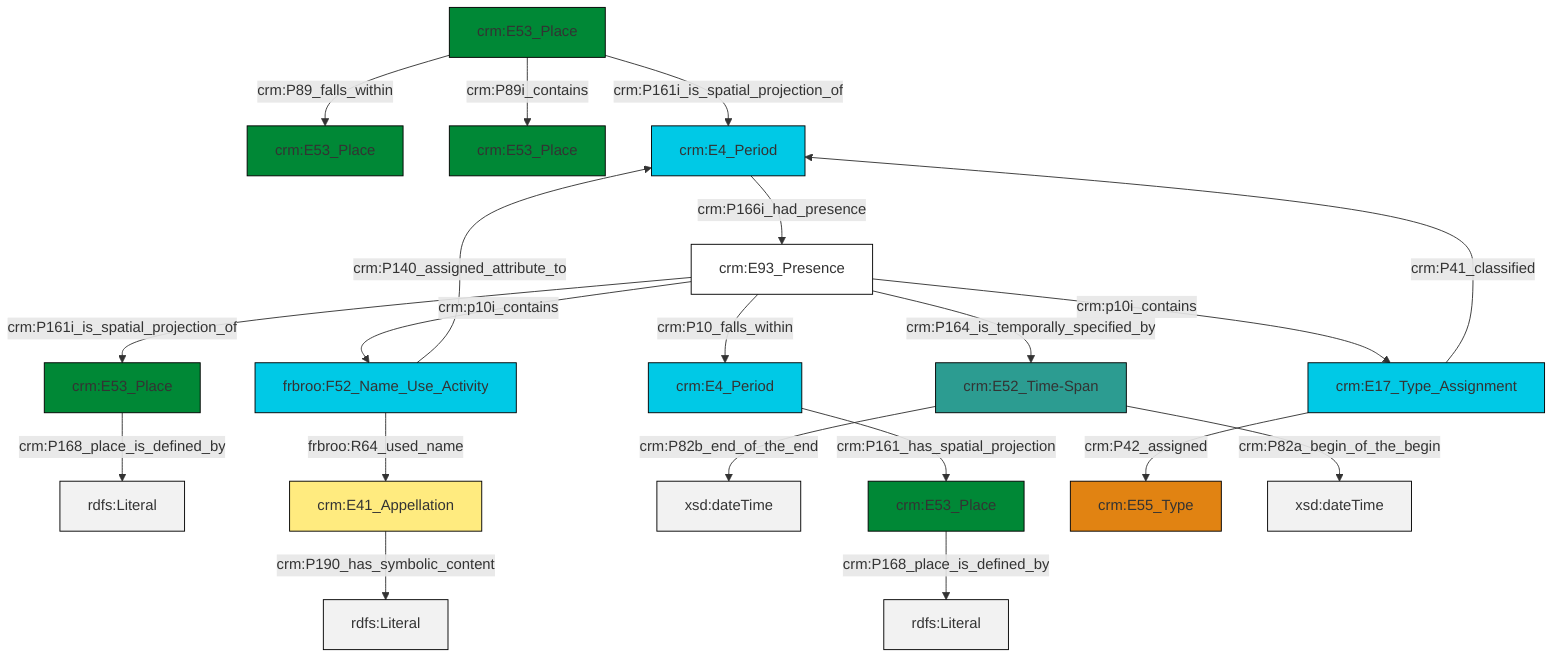 graph TD
classDef Literal fill:#f2f2f2,stroke:#000000;
classDef CRM_Entity fill:#FFFFFF,stroke:#000000;
classDef Temporal_Entity fill:#00C9E6, stroke:#000000;
classDef Type fill:#E18312, stroke:#000000;
classDef Time-Span fill:#2C9C91, stroke:#000000;
classDef Appellation fill:#FFEB7F, stroke:#000000;
classDef Place fill:#008836, stroke:#000000;
classDef Persistent_Item fill:#B266B2, stroke:#000000;
classDef Conceptual_Object fill:#FFD700, stroke:#000000;
classDef Physical_Thing fill:#D2B48C, stroke:#000000;
classDef Actor fill:#f58aad, stroke:#000000;
classDef PC_Classes fill:#4ce600, stroke:#000000;
classDef Multi fill:#cccccc,stroke:#000000;

0["crm:E53_Place"]:::Place -->|crm:P168_place_is_defined_by| 1[rdfs:Literal]:::Literal
2["crm:E53_Place"]:::Place -->|crm:P89_falls_within| 3["crm:E53_Place"]:::Place
2["crm:E53_Place"]:::Place -->|crm:P89i_contains| 4["crm:E53_Place"]:::Place
2["crm:E53_Place"]:::Place -->|crm:P161i_is_spatial_projection_of| 8["crm:E4_Period"]:::Temporal_Entity
9["crm:E52_Time-Span"]:::Time-Span -->|crm:P82b_end_of_the_end| 10[xsd:dateTime]:::Literal
13["crm:E53_Place"]:::Place -->|crm:P168_place_is_defined_by| 14[rdfs:Literal]:::Literal
15["crm:E17_Type_Assignment"]:::Temporal_Entity -->|crm:P41_classified| 8["crm:E4_Period"]:::Temporal_Entity
20["crm:E4_Period"]:::Temporal_Entity -->|crm:P161_has_spatial_projection| 13["crm:E53_Place"]:::Place
11["frbroo:F52_Name_Use_Activity"]:::Temporal_Entity -->|frbroo:R64_used_name| 6["crm:E41_Appellation"]:::Appellation
21["crm:E93_Presence"]:::CRM_Entity -->|crm:P164_is_temporally_specified_by| 9["crm:E52_Time-Span"]:::Time-Span
8["crm:E4_Period"]:::Temporal_Entity -->|crm:P166i_had_presence| 21["crm:E93_Presence"]:::CRM_Entity
6["crm:E41_Appellation"]:::Appellation -->|crm:P190_has_symbolic_content| 22[rdfs:Literal]:::Literal
11["frbroo:F52_Name_Use_Activity"]:::Temporal_Entity -->|crm:P140_assigned_attribute_to| 8["crm:E4_Period"]:::Temporal_Entity
21["crm:E93_Presence"]:::CRM_Entity -->|crm:p10i_contains| 11["frbroo:F52_Name_Use_Activity"]:::Temporal_Entity
9["crm:E52_Time-Span"]:::Time-Span -->|crm:P82a_begin_of_the_begin| 25[xsd:dateTime]:::Literal
21["crm:E93_Presence"]:::CRM_Entity -->|crm:p10i_contains| 15["crm:E17_Type_Assignment"]:::Temporal_Entity
21["crm:E93_Presence"]:::CRM_Entity -->|crm:P10_falls_within| 20["crm:E4_Period"]:::Temporal_Entity
15["crm:E17_Type_Assignment"]:::Temporal_Entity -->|crm:P42_assigned| 16["crm:E55_Type"]:::Type
21["crm:E93_Presence"]:::CRM_Entity -->|crm:P161i_is_spatial_projection_of| 0["crm:E53_Place"]:::Place